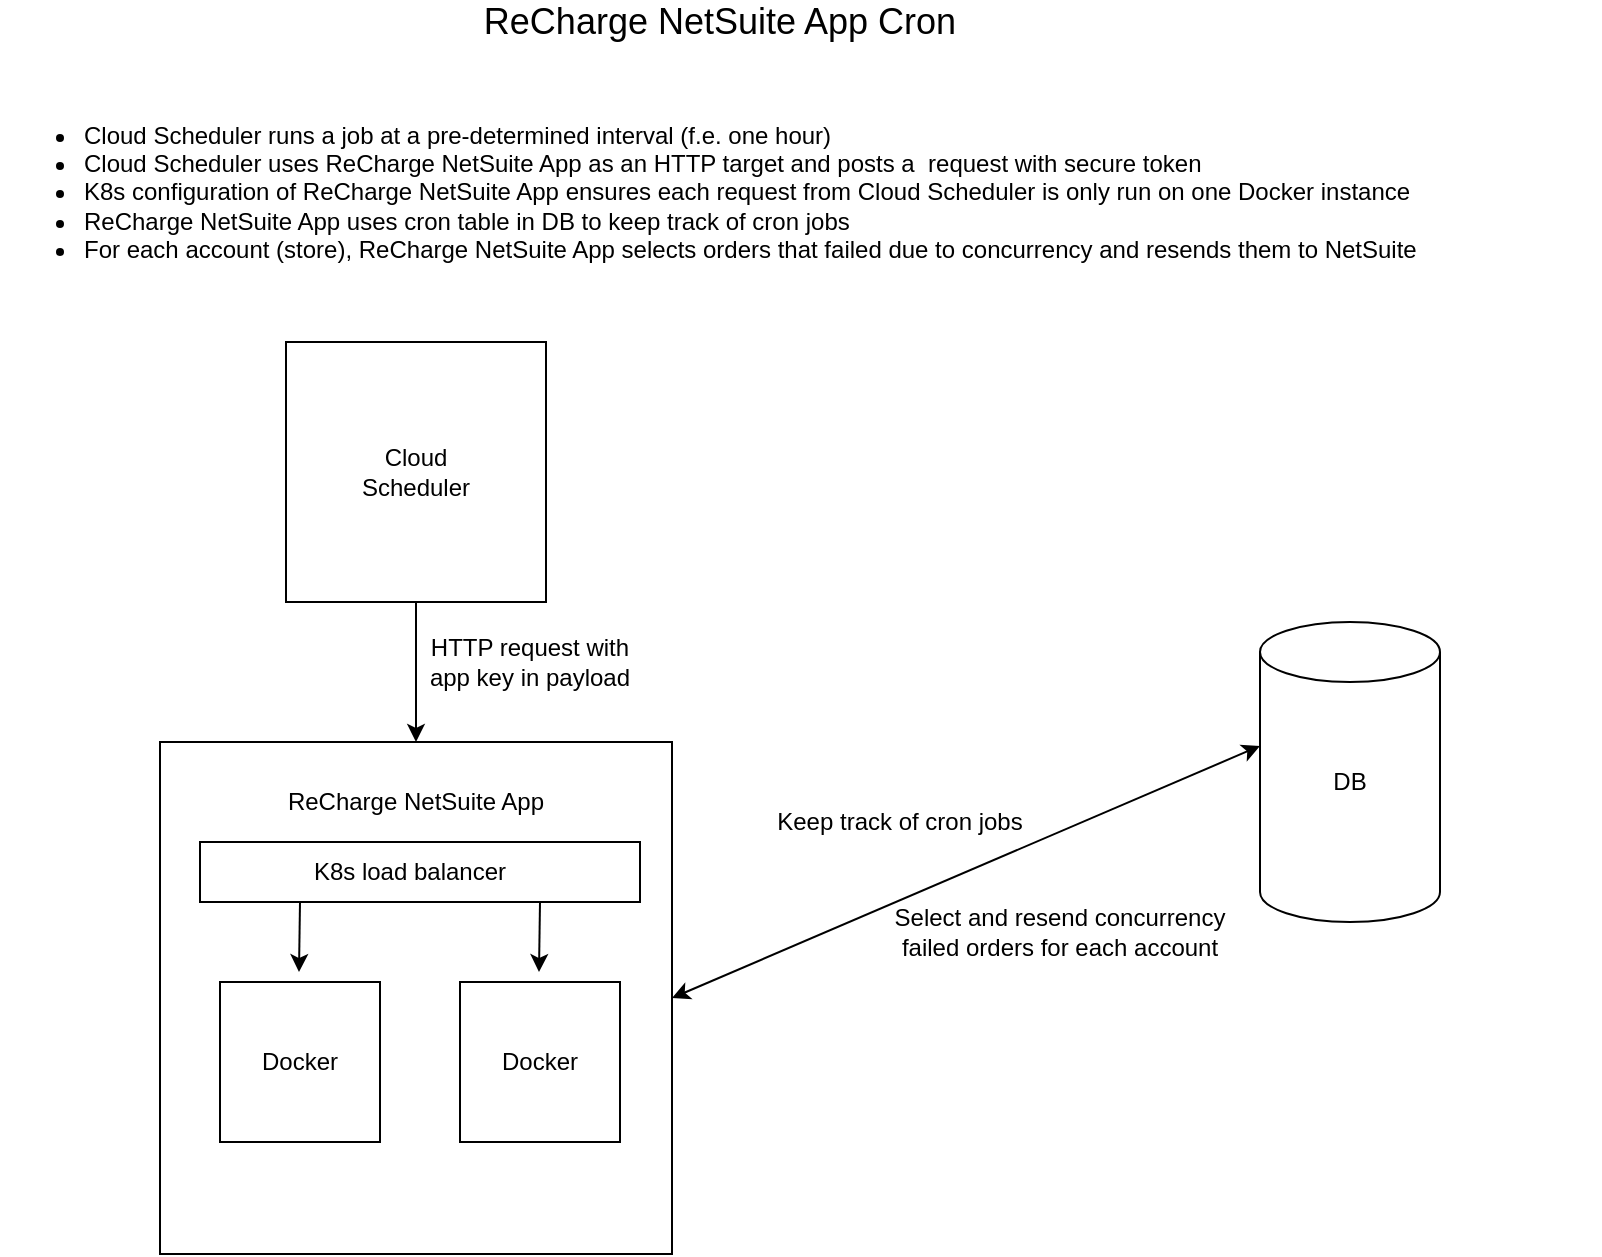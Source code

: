 <mxfile version="14.6.9" type="github">
  <diagram id="prtHgNgQTEPvFCAcTncT" name="Page-1">
    <mxGraphModel dx="1662" dy="762" grid="1" gridSize="10" guides="1" tooltips="1" connect="1" arrows="1" fold="1" page="1" pageScale="1" pageWidth="827" pageHeight="1169" math="0" shadow="0">
      <root>
        <mxCell id="0" />
        <mxCell id="1" parent="0" />
        <mxCell id="5lqTesDTH3VOZEeoD3JM-1" value="" style="whiteSpace=wrap;html=1;aspect=fixed;" parent="1" vertex="1">
          <mxGeometry x="163" y="220" width="130" height="130" as="geometry" />
        </mxCell>
        <mxCell id="5lqTesDTH3VOZEeoD3JM-2" value="&lt;span style=&quot;font-size: 18px&quot;&gt;ReCharge NetSuite App Cron&lt;/span&gt;" style="text;html=1;strokeColor=none;fillColor=none;align=center;verticalAlign=middle;whiteSpace=wrap;rounded=0;" parent="1" vertex="1">
          <mxGeometry x="180" y="50" width="400" height="20" as="geometry" />
        </mxCell>
        <mxCell id="5lqTesDTH3VOZEeoD3JM-3" value="Cloud Scheduler" style="text;html=1;strokeColor=none;fillColor=none;align=center;verticalAlign=middle;whiteSpace=wrap;rounded=0;" parent="1" vertex="1">
          <mxGeometry x="193" y="265" width="70" height="40" as="geometry" />
        </mxCell>
        <mxCell id="5lqTesDTH3VOZEeoD3JM-4" value="" style="whiteSpace=wrap;html=1;aspect=fixed;" parent="1" vertex="1">
          <mxGeometry x="100" y="420" width="256" height="256" as="geometry" />
        </mxCell>
        <mxCell id="5lqTesDTH3VOZEeoD3JM-5" value="ReCharge NetSuite App" style="text;html=1;strokeColor=none;fillColor=none;align=center;verticalAlign=middle;whiteSpace=wrap;rounded=0;" parent="1" vertex="1">
          <mxGeometry x="153" y="430" width="150" height="40" as="geometry" />
        </mxCell>
        <mxCell id="5lqTesDTH3VOZEeoD3JM-6" value="" style="endArrow=classic;html=1;exitX=0.5;exitY=1;exitDx=0;exitDy=0;entryX=0.5;entryY=0;entryDx=0;entryDy=0;" parent="1" source="5lqTesDTH3VOZEeoD3JM-1" target="5lqTesDTH3VOZEeoD3JM-4" edge="1">
          <mxGeometry width="50" height="50" relative="1" as="geometry">
            <mxPoint x="400" y="410" as="sourcePoint" />
            <mxPoint x="450" y="360" as="targetPoint" />
          </mxGeometry>
        </mxCell>
        <mxCell id="5lqTesDTH3VOZEeoD3JM-7" value="" style="rounded=0;whiteSpace=wrap;html=1;" parent="1" vertex="1">
          <mxGeometry x="120" y="470" width="220" height="30" as="geometry" />
        </mxCell>
        <mxCell id="5lqTesDTH3VOZEeoD3JM-8" value="K8s load balancer" style="text;html=1;strokeColor=none;fillColor=none;align=center;verticalAlign=middle;whiteSpace=wrap;rounded=0;" parent="1" vertex="1">
          <mxGeometry x="160" y="475" width="130" height="20" as="geometry" />
        </mxCell>
        <mxCell id="5lqTesDTH3VOZEeoD3JM-9" value="" style="whiteSpace=wrap;html=1;aspect=fixed;" parent="1" vertex="1">
          <mxGeometry x="130" y="540" width="80" height="80" as="geometry" />
        </mxCell>
        <mxCell id="5lqTesDTH3VOZEeoD3JM-10" value="" style="whiteSpace=wrap;html=1;aspect=fixed;" parent="1" vertex="1">
          <mxGeometry x="250" y="540" width="80" height="80" as="geometry" />
        </mxCell>
        <mxCell id="5lqTesDTH3VOZEeoD3JM-11" value="Docker" style="text;html=1;strokeColor=none;fillColor=none;align=center;verticalAlign=middle;whiteSpace=wrap;rounded=0;" parent="1" vertex="1">
          <mxGeometry x="150" y="570" width="40" height="20" as="geometry" />
        </mxCell>
        <mxCell id="5lqTesDTH3VOZEeoD3JM-12" value="Docker" style="text;html=1;strokeColor=none;fillColor=none;align=center;verticalAlign=middle;whiteSpace=wrap;rounded=0;" parent="1" vertex="1">
          <mxGeometry x="270" y="570" width="40" height="20" as="geometry" />
        </mxCell>
        <mxCell id="5lqTesDTH3VOZEeoD3JM-13" value="" style="endArrow=classic;html=1;" parent="1" edge="1">
          <mxGeometry width="50" height="50" relative="1" as="geometry">
            <mxPoint x="170" y="500" as="sourcePoint" />
            <mxPoint x="169.5" y="535" as="targetPoint" />
          </mxGeometry>
        </mxCell>
        <mxCell id="5lqTesDTH3VOZEeoD3JM-15" value="" style="endArrow=classic;html=1;" parent="1" edge="1">
          <mxGeometry width="50" height="50" relative="1" as="geometry">
            <mxPoint x="290" y="500" as="sourcePoint" />
            <mxPoint x="289.5" y="535" as="targetPoint" />
          </mxGeometry>
        </mxCell>
        <mxCell id="5lqTesDTH3VOZEeoD3JM-16" value="" style="shape=cylinder3;whiteSpace=wrap;html=1;boundedLbl=1;backgroundOutline=1;size=15;" parent="1" vertex="1">
          <mxGeometry x="650" y="360" width="90" height="150" as="geometry" />
        </mxCell>
        <mxCell id="5lqTesDTH3VOZEeoD3JM-17" value="DB" style="text;html=1;strokeColor=none;fillColor=none;align=center;verticalAlign=middle;whiteSpace=wrap;rounded=0;" parent="1" vertex="1">
          <mxGeometry x="675" y="430" width="40" height="20" as="geometry" />
        </mxCell>
        <mxCell id="5lqTesDTH3VOZEeoD3JM-19" value="" style="endArrow=classic;startArrow=classic;html=1;entryX=0;entryY=0.413;entryDx=0;entryDy=0;entryPerimeter=0;exitX=1;exitY=0.5;exitDx=0;exitDy=0;" parent="1" source="5lqTesDTH3VOZEeoD3JM-4" target="5lqTesDTH3VOZEeoD3JM-16" edge="1">
          <mxGeometry width="50" height="50" relative="1" as="geometry">
            <mxPoint x="420" y="540" as="sourcePoint" />
            <mxPoint x="470" y="490" as="targetPoint" />
          </mxGeometry>
        </mxCell>
        <mxCell id="5lqTesDTH3VOZEeoD3JM-20" value="&lt;ul&gt;&lt;li&gt;Cloud Scheduler runs a job at a pre-determined interval (f.e. one hour)&lt;/li&gt;&lt;li&gt;Cloud Scheduler uses ReCharge NetSuite App as an HTTP target and posts a&amp;nbsp; request with secure token&lt;/li&gt;&lt;li&gt;K8s configuration of ReCharge NetSuite App ensures each request from Cloud Scheduler is only run on one Docker instance&lt;/li&gt;&lt;li&gt;ReCharge NetSuite App uses cron table in DB to keep track of cron jobs&lt;/li&gt;&lt;li&gt;For each account (store), ReCharge NetSuite App selects orders that failed due to concurrency and resends them to NetSuite&lt;/li&gt;&lt;/ul&gt;" style="text;html=1;strokeColor=none;fillColor=none;align=left;verticalAlign=middle;whiteSpace=wrap;rounded=0;" parent="1" vertex="1">
          <mxGeometry x="20" y="90" width="800" height="110" as="geometry" />
        </mxCell>
        <mxCell id="5lqTesDTH3VOZEeoD3JM-21" value="HTTP request with app key in payload" style="text;html=1;strokeColor=none;fillColor=none;align=center;verticalAlign=middle;whiteSpace=wrap;rounded=0;" parent="1" vertex="1">
          <mxGeometry x="230" y="370" width="110" height="20" as="geometry" />
        </mxCell>
        <mxCell id="5lqTesDTH3VOZEeoD3JM-22" value="Keep track of cron jobs" style="text;html=1;strokeColor=none;fillColor=none;align=center;verticalAlign=middle;whiteSpace=wrap;rounded=0;" parent="1" vertex="1">
          <mxGeometry x="400" y="450" width="140" height="20" as="geometry" />
        </mxCell>
        <mxCell id="5lqTesDTH3VOZEeoD3JM-24" value="Select and resend concurrency failed orders for each account" style="text;html=1;strokeColor=none;fillColor=none;align=center;verticalAlign=middle;whiteSpace=wrap;rounded=0;" parent="1" vertex="1">
          <mxGeometry x="460" y="505" width="180" height="20" as="geometry" />
        </mxCell>
      </root>
    </mxGraphModel>
  </diagram>
</mxfile>
